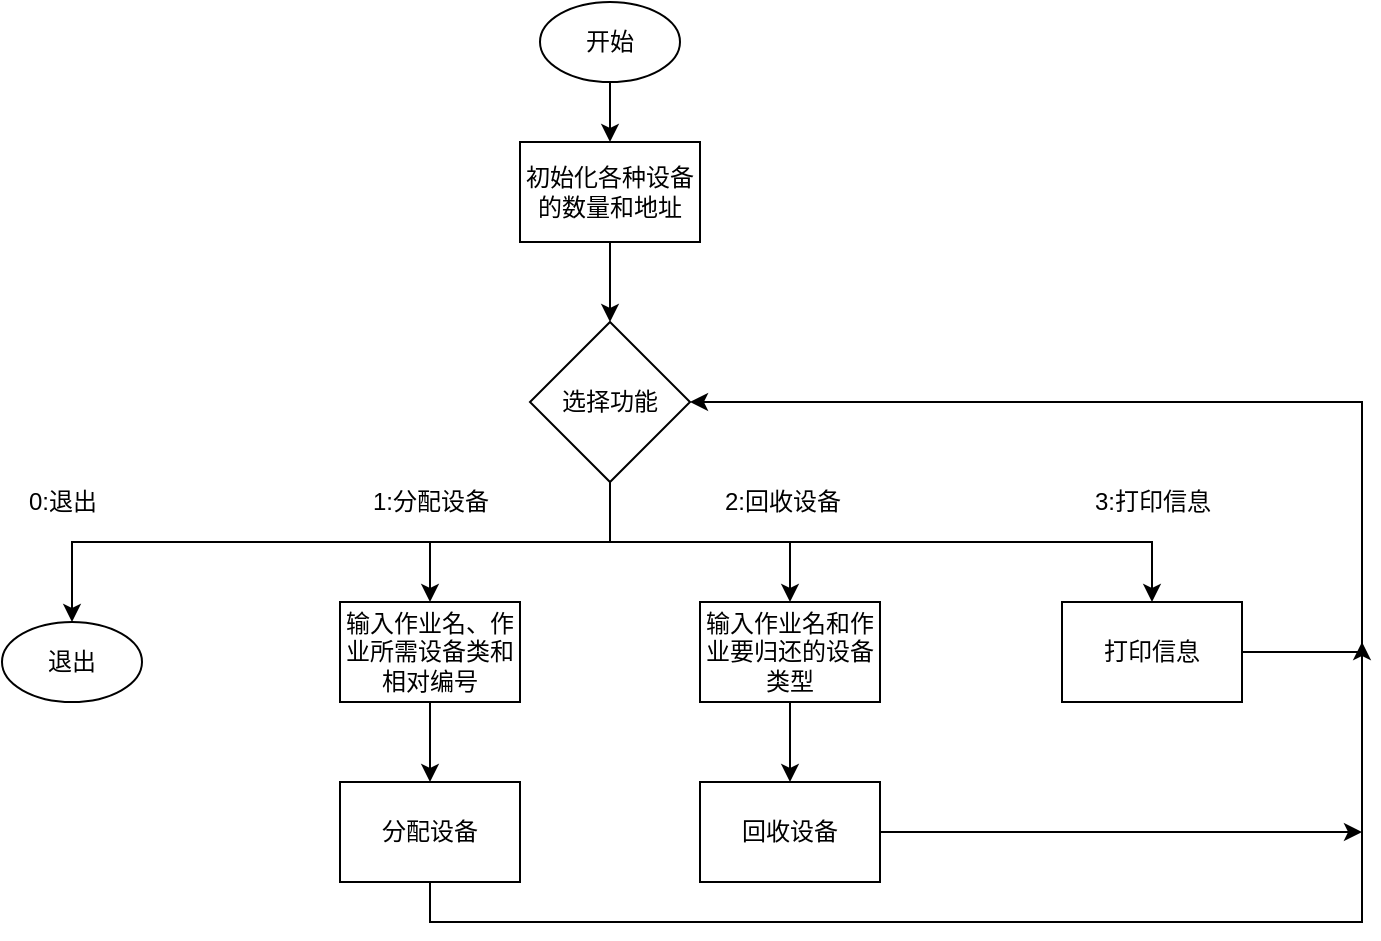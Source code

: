 <mxfile version="13.9.9" type="device"><diagram id="fbvemMPUnIjHe92n05st" name="第 1 页"><mxGraphModel dx="1024" dy="592" grid="1" gridSize="10" guides="1" tooltips="1" connect="1" arrows="1" fold="1" page="1" pageScale="1" pageWidth="827" pageHeight="1169" math="0" shadow="0"><root><mxCell id="0"/><mxCell id="1" parent="0"/><mxCell id="HnhNwiQlCgwwVdC11qKw-13" style="edgeStyle=orthogonalEdgeStyle;rounded=0;orthogonalLoop=1;jettySize=auto;html=1;exitX=0.5;exitY=1;exitDx=0;exitDy=0;entryX=0.5;entryY=0;entryDx=0;entryDy=0;" edge="1" parent="1" source="HnhNwiQlCgwwVdC11qKw-1" target="HnhNwiQlCgwwVdC11qKw-2"><mxGeometry relative="1" as="geometry"/></mxCell><mxCell id="HnhNwiQlCgwwVdC11qKw-1" value="开始" style="ellipse;whiteSpace=wrap;html=1;" vertex="1" parent="1"><mxGeometry x="379" y="70" width="70" height="40" as="geometry"/></mxCell><mxCell id="HnhNwiQlCgwwVdC11qKw-14" style="edgeStyle=orthogonalEdgeStyle;rounded=0;orthogonalLoop=1;jettySize=auto;html=1;exitX=0.5;exitY=1;exitDx=0;exitDy=0;entryX=0.5;entryY=0;entryDx=0;entryDy=0;" edge="1" parent="1" source="HnhNwiQlCgwwVdC11qKw-2" target="HnhNwiQlCgwwVdC11qKw-3"><mxGeometry relative="1" as="geometry"/></mxCell><mxCell id="HnhNwiQlCgwwVdC11qKw-2" value="初始化各种设备的数量和地址" style="rounded=0;whiteSpace=wrap;html=1;" vertex="1" parent="1"><mxGeometry x="369" y="140" width="90" height="50" as="geometry"/></mxCell><mxCell id="HnhNwiQlCgwwVdC11qKw-15" style="edgeStyle=orthogonalEdgeStyle;rounded=0;orthogonalLoop=1;jettySize=auto;html=1;exitX=0.5;exitY=1;exitDx=0;exitDy=0;entryX=0.5;entryY=0;entryDx=0;entryDy=0;" edge="1" parent="1" source="HnhNwiQlCgwwVdC11qKw-3" target="HnhNwiQlCgwwVdC11qKw-7"><mxGeometry relative="1" as="geometry"/></mxCell><mxCell id="HnhNwiQlCgwwVdC11qKw-16" style="edgeStyle=orthogonalEdgeStyle;rounded=0;orthogonalLoop=1;jettySize=auto;html=1;exitX=0.5;exitY=1;exitDx=0;exitDy=0;entryX=0.5;entryY=0;entryDx=0;entryDy=0;" edge="1" parent="1" source="HnhNwiQlCgwwVdC11qKw-3" target="HnhNwiQlCgwwVdC11qKw-9"><mxGeometry relative="1" as="geometry"/></mxCell><mxCell id="HnhNwiQlCgwwVdC11qKw-17" style="edgeStyle=orthogonalEdgeStyle;rounded=0;orthogonalLoop=1;jettySize=auto;html=1;exitX=0.5;exitY=1;exitDx=0;exitDy=0;" edge="1" parent="1" source="HnhNwiQlCgwwVdC11qKw-3" target="HnhNwiQlCgwwVdC11qKw-10"><mxGeometry relative="1" as="geometry"/></mxCell><mxCell id="HnhNwiQlCgwwVdC11qKw-18" style="edgeStyle=orthogonalEdgeStyle;rounded=0;orthogonalLoop=1;jettySize=auto;html=1;exitX=0.5;exitY=1;exitDx=0;exitDy=0;entryX=0.5;entryY=0;entryDx=0;entryDy=0;" edge="1" parent="1" source="HnhNwiQlCgwwVdC11qKw-3" target="HnhNwiQlCgwwVdC11qKw-5"><mxGeometry relative="1" as="geometry"><Array as="points"><mxPoint x="414" y="340"/><mxPoint x="145" y="340"/></Array></mxGeometry></mxCell><mxCell id="HnhNwiQlCgwwVdC11qKw-3" value="选择功能" style="rhombus;whiteSpace=wrap;html=1;" vertex="1" parent="1"><mxGeometry x="374" y="230" width="80" height="80" as="geometry"/></mxCell><mxCell id="HnhNwiQlCgwwVdC11qKw-5" value="退出" style="ellipse;whiteSpace=wrap;html=1;" vertex="1" parent="1"><mxGeometry x="110" y="380" width="70" height="40" as="geometry"/></mxCell><mxCell id="HnhNwiQlCgwwVdC11qKw-19" style="edgeStyle=orthogonalEdgeStyle;rounded=0;orthogonalLoop=1;jettySize=auto;html=1;entryX=0.5;entryY=0;entryDx=0;entryDy=0;" edge="1" parent="1" source="HnhNwiQlCgwwVdC11qKw-7" target="HnhNwiQlCgwwVdC11qKw-11"><mxGeometry relative="1" as="geometry"/></mxCell><mxCell id="HnhNwiQlCgwwVdC11qKw-7" value="输入作业名、作业所需设备类和相对编号" style="rounded=0;whiteSpace=wrap;html=1;" vertex="1" parent="1"><mxGeometry x="279" y="370" width="90" height="50" as="geometry"/></mxCell><mxCell id="HnhNwiQlCgwwVdC11qKw-20" style="edgeStyle=orthogonalEdgeStyle;rounded=0;orthogonalLoop=1;jettySize=auto;html=1;exitX=0.5;exitY=1;exitDx=0;exitDy=0;entryX=0.5;entryY=0;entryDx=0;entryDy=0;" edge="1" parent="1" source="HnhNwiQlCgwwVdC11qKw-9" target="HnhNwiQlCgwwVdC11qKw-12"><mxGeometry relative="1" as="geometry"/></mxCell><mxCell id="HnhNwiQlCgwwVdC11qKw-9" value="输入作业名和作业要归还的设备类型" style="rounded=0;whiteSpace=wrap;html=1;" vertex="1" parent="1"><mxGeometry x="459" y="370" width="90" height="50" as="geometry"/></mxCell><mxCell id="HnhNwiQlCgwwVdC11qKw-27" style="edgeStyle=orthogonalEdgeStyle;rounded=0;jumpStyle=arc;orthogonalLoop=1;jettySize=auto;html=1;entryX=1;entryY=0.5;entryDx=0;entryDy=0;" edge="1" parent="1" source="HnhNwiQlCgwwVdC11qKw-10" target="HnhNwiQlCgwwVdC11qKw-3"><mxGeometry relative="1" as="geometry"><Array as="points"><mxPoint x="790" y="395"/><mxPoint x="790" y="270"/></Array></mxGeometry></mxCell><mxCell id="HnhNwiQlCgwwVdC11qKw-10" value="打印信息" style="rounded=0;whiteSpace=wrap;html=1;" vertex="1" parent="1"><mxGeometry x="640" y="370" width="90" height="50" as="geometry"/></mxCell><mxCell id="HnhNwiQlCgwwVdC11qKw-28" style="edgeStyle=orthogonalEdgeStyle;rounded=0;jumpStyle=arc;orthogonalLoop=1;jettySize=auto;html=1;exitX=0.5;exitY=1;exitDx=0;exitDy=0;" edge="1" parent="1" source="HnhNwiQlCgwwVdC11qKw-11"><mxGeometry relative="1" as="geometry"><mxPoint x="790" y="390" as="targetPoint"/><Array as="points"><mxPoint x="324" y="530"/><mxPoint x="790" y="530"/></Array></mxGeometry></mxCell><mxCell id="HnhNwiQlCgwwVdC11qKw-11" value="分配设备" style="rounded=0;whiteSpace=wrap;html=1;" vertex="1" parent="1"><mxGeometry x="279" y="460" width="90" height="50" as="geometry"/></mxCell><mxCell id="HnhNwiQlCgwwVdC11qKw-29" style="edgeStyle=orthogonalEdgeStyle;rounded=0;jumpStyle=arc;orthogonalLoop=1;jettySize=auto;html=1;" edge="1" parent="1" source="HnhNwiQlCgwwVdC11qKw-12"><mxGeometry relative="1" as="geometry"><mxPoint x="790" y="485" as="targetPoint"/></mxGeometry></mxCell><mxCell id="HnhNwiQlCgwwVdC11qKw-12" value="回收设备" style="rounded=0;whiteSpace=wrap;html=1;" vertex="1" parent="1"><mxGeometry x="459" y="460" width="90" height="50" as="geometry"/></mxCell><mxCell id="HnhNwiQlCgwwVdC11qKw-23" value="0:退出" style="text;html=1;align=center;verticalAlign=middle;resizable=0;points=[];autosize=1;" vertex="1" parent="1"><mxGeometry x="115" y="310" width="50" height="20" as="geometry"/></mxCell><mxCell id="HnhNwiQlCgwwVdC11qKw-24" value="1:分配设备" style="text;html=1;align=center;verticalAlign=middle;resizable=0;points=[];autosize=1;" vertex="1" parent="1"><mxGeometry x="289" y="310" width="70" height="20" as="geometry"/></mxCell><mxCell id="HnhNwiQlCgwwVdC11qKw-25" value="2:回收设备" style="text;html=1;align=center;verticalAlign=middle;resizable=0;points=[];autosize=1;" vertex="1" parent="1"><mxGeometry x="465" y="310" width="70" height="20" as="geometry"/></mxCell><mxCell id="HnhNwiQlCgwwVdC11qKw-26" value="3:打印信息" style="text;html=1;align=center;verticalAlign=middle;resizable=0;points=[];autosize=1;" vertex="1" parent="1"><mxGeometry x="650" y="310" width="70" height="20" as="geometry"/></mxCell></root></mxGraphModel></diagram></mxfile>